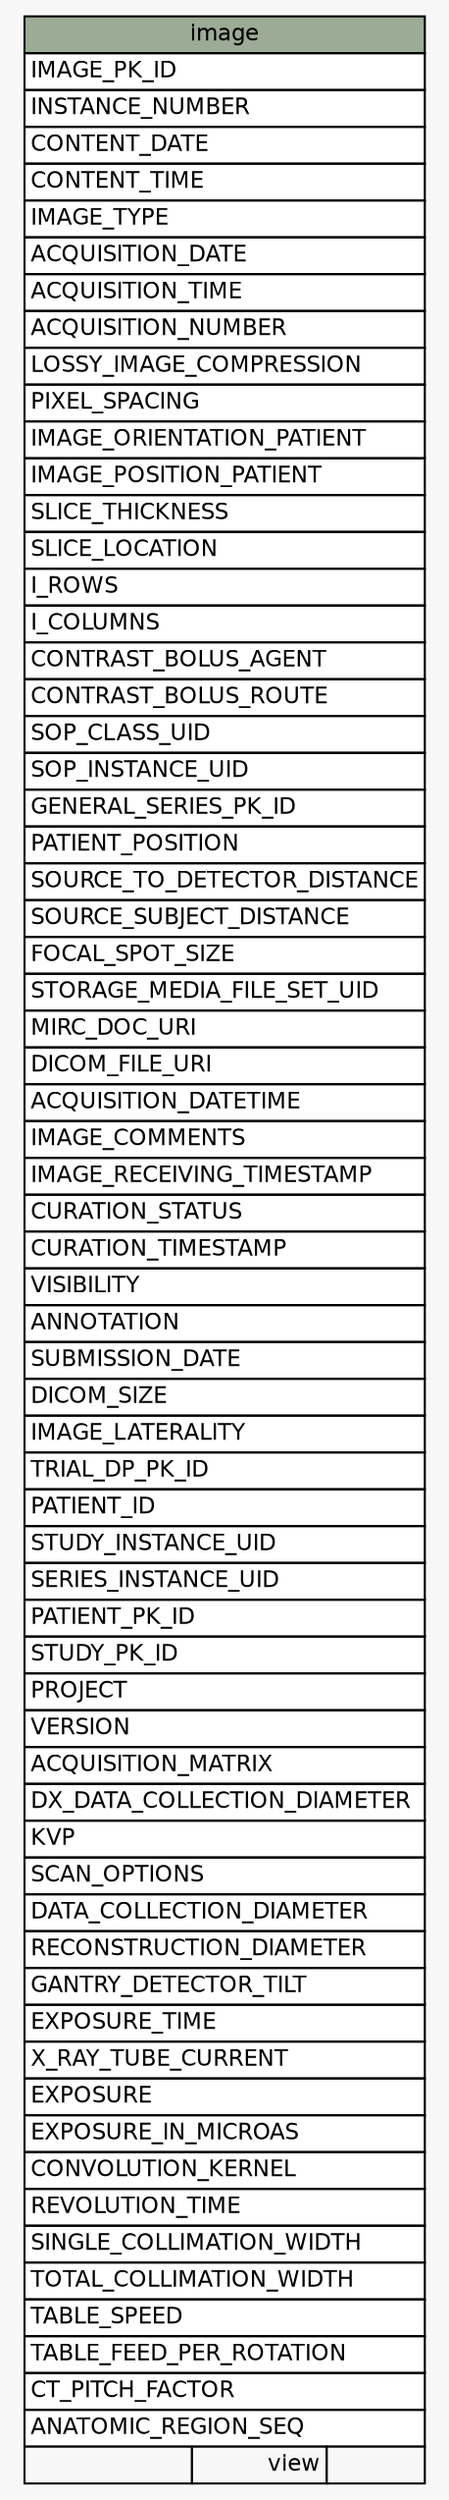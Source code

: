 // dot 2.16.1 on Linux 2.6.25.6-27.fc8
digraph "image" {
  graph [
    rankdir="RL"
    bgcolor="#f7f7f7"
  ];
  node [
    fontname="Helvetica"
    fontsize="11"
    shape="plaintext"
  ];
  edge [
    arrowsize="0.8"
  ];
  "image" [
    label=<
    <TABLE BORDER="0" CELLBORDER="1" CELLSPACING="0" BGCOLOR="#ffffff">
      <TR><TD PORT="image.heading" COLSPAN="3" BGCOLOR="#9bab96" ALIGN="CENTER">image</TD></TR>
      <TR><TD PORT="IMAGE_PK_ID" COLSPAN="3" ALIGN="LEFT">IMAGE_PK_ID</TD></TR>
      <TR><TD PORT="INSTANCE_NUMBER" COLSPAN="3" ALIGN="LEFT">INSTANCE_NUMBER</TD></TR>
      <TR><TD PORT="CONTENT_DATE" COLSPAN="3" ALIGN="LEFT">CONTENT_DATE</TD></TR>
      <TR><TD PORT="CONTENT_TIME" COLSPAN="3" ALIGN="LEFT">CONTENT_TIME</TD></TR>
      <TR><TD PORT="IMAGE_TYPE" COLSPAN="3" ALIGN="LEFT">IMAGE_TYPE</TD></TR>
      <TR><TD PORT="ACQUISITION_DATE" COLSPAN="3" ALIGN="LEFT">ACQUISITION_DATE</TD></TR>
      <TR><TD PORT="ACQUISITION_TIME" COLSPAN="3" ALIGN="LEFT">ACQUISITION_TIME</TD></TR>
      <TR><TD PORT="ACQUISITION_NUMBER" COLSPAN="3" ALIGN="LEFT">ACQUISITION_NUMBER</TD></TR>
      <TR><TD PORT="LOSSY_IMAGE_COMPRESSION" COLSPAN="3" ALIGN="LEFT">LOSSY_IMAGE_COMPRESSION</TD></TR>
      <TR><TD PORT="PIXEL_SPACING" COLSPAN="3" ALIGN="LEFT">PIXEL_SPACING</TD></TR>
      <TR><TD PORT="IMAGE_ORIENTATION_PATIENT" COLSPAN="3" ALIGN="LEFT">IMAGE_ORIENTATION_PATIENT</TD></TR>
      <TR><TD PORT="IMAGE_POSITION_PATIENT" COLSPAN="3" ALIGN="LEFT">IMAGE_POSITION_PATIENT</TD></TR>
      <TR><TD PORT="SLICE_THICKNESS" COLSPAN="3" ALIGN="LEFT">SLICE_THICKNESS</TD></TR>
      <TR><TD PORT="SLICE_LOCATION" COLSPAN="3" ALIGN="LEFT">SLICE_LOCATION</TD></TR>
      <TR><TD PORT="I_ROWS" COLSPAN="3" ALIGN="LEFT">I_ROWS</TD></TR>
      <TR><TD PORT="I_COLUMNS" COLSPAN="3" ALIGN="LEFT">I_COLUMNS</TD></TR>
      <TR><TD PORT="CONTRAST_BOLUS_AGENT" COLSPAN="3" ALIGN="LEFT">CONTRAST_BOLUS_AGENT</TD></TR>
      <TR><TD PORT="CONTRAST_BOLUS_ROUTE" COLSPAN="3" ALIGN="LEFT">CONTRAST_BOLUS_ROUTE</TD></TR>
      <TR><TD PORT="SOP_CLASS_UID" COLSPAN="3" ALIGN="LEFT">SOP_CLASS_UID</TD></TR>
      <TR><TD PORT="SOP_INSTANCE_UID" COLSPAN="3" ALIGN="LEFT">SOP_INSTANCE_UID</TD></TR>
      <TR><TD PORT="GENERAL_SERIES_PK_ID" COLSPAN="3" ALIGN="LEFT">GENERAL_SERIES_PK_ID</TD></TR>
      <TR><TD PORT="PATIENT_POSITION" COLSPAN="3" ALIGN="LEFT">PATIENT_POSITION</TD></TR>
      <TR><TD PORT="SOURCE_TO_DETECTOR_DISTANCE" COLSPAN="3" ALIGN="LEFT">SOURCE_TO_DETECTOR_DISTANCE</TD></TR>
      <TR><TD PORT="SOURCE_SUBJECT_DISTANCE" COLSPAN="3" ALIGN="LEFT">SOURCE_SUBJECT_DISTANCE</TD></TR>
      <TR><TD PORT="FOCAL_SPOT_SIZE" COLSPAN="3" ALIGN="LEFT">FOCAL_SPOT_SIZE</TD></TR>
      <TR><TD PORT="STORAGE_MEDIA_FILE_SET_UID" COLSPAN="3" ALIGN="LEFT">STORAGE_MEDIA_FILE_SET_UID</TD></TR>
      <TR><TD PORT="MIRC_DOC_URI" COLSPAN="3" ALIGN="LEFT">MIRC_DOC_URI</TD></TR>
      <TR><TD PORT="DICOM_FILE_URI" COLSPAN="3" ALIGN="LEFT">DICOM_FILE_URI</TD></TR>
      <TR><TD PORT="ACQUISITION_DATETIME" COLSPAN="3" ALIGN="LEFT">ACQUISITION_DATETIME</TD></TR>
      <TR><TD PORT="IMAGE_COMMENTS" COLSPAN="3" ALIGN="LEFT">IMAGE_COMMENTS</TD></TR>
      <TR><TD PORT="IMAGE_RECEIVING_TIMESTAMP" COLSPAN="3" ALIGN="LEFT">IMAGE_RECEIVING_TIMESTAMP</TD></TR>
      <TR><TD PORT="CURATION_STATUS" COLSPAN="3" ALIGN="LEFT">CURATION_STATUS</TD></TR>
      <TR><TD PORT="CURATION_TIMESTAMP" COLSPAN="3" ALIGN="LEFT">CURATION_TIMESTAMP</TD></TR>
      <TR><TD PORT="VISIBILITY" COLSPAN="3" ALIGN="LEFT">VISIBILITY</TD></TR>
      <TR><TD PORT="ANNOTATION" COLSPAN="3" ALIGN="LEFT">ANNOTATION</TD></TR>
      <TR><TD PORT="SUBMISSION_DATE" COLSPAN="3" ALIGN="LEFT">SUBMISSION_DATE</TD></TR>
      <TR><TD PORT="DICOM_SIZE" COLSPAN="3" ALIGN="LEFT">DICOM_SIZE</TD></TR>
      <TR><TD PORT="IMAGE_LATERALITY" COLSPAN="3" ALIGN="LEFT">IMAGE_LATERALITY</TD></TR>
      <TR><TD PORT="TRIAL_DP_PK_ID" COLSPAN="3" ALIGN="LEFT">TRIAL_DP_PK_ID</TD></TR>
      <TR><TD PORT="PATIENT_ID" COLSPAN="3" ALIGN="LEFT">PATIENT_ID</TD></TR>
      <TR><TD PORT="STUDY_INSTANCE_UID" COLSPAN="3" ALIGN="LEFT">STUDY_INSTANCE_UID</TD></TR>
      <TR><TD PORT="SERIES_INSTANCE_UID" COLSPAN="3" ALIGN="LEFT">SERIES_INSTANCE_UID</TD></TR>
      <TR><TD PORT="PATIENT_PK_ID" COLSPAN="3" ALIGN="LEFT">PATIENT_PK_ID</TD></TR>
      <TR><TD PORT="STUDY_PK_ID" COLSPAN="3" ALIGN="LEFT">STUDY_PK_ID</TD></TR>
      <TR><TD PORT="PROJECT" COLSPAN="3" ALIGN="LEFT">PROJECT</TD></TR>
      <TR><TD PORT="VERSION" COLSPAN="3" ALIGN="LEFT">VERSION</TD></TR>
      <TR><TD PORT="ACQUISITION_MATRIX" COLSPAN="3" ALIGN="LEFT">ACQUISITION_MATRIX</TD></TR>
      <TR><TD PORT="DX_DATA_COLLECTION_DIAMETER" COLSPAN="3" ALIGN="LEFT">DX_DATA_COLLECTION_DIAMETER</TD></TR>
      <TR><TD PORT="KVP" COLSPAN="3" ALIGN="LEFT">KVP</TD></TR>
      <TR><TD PORT="SCAN_OPTIONS" COLSPAN="3" ALIGN="LEFT">SCAN_OPTIONS</TD></TR>
      <TR><TD PORT="DATA_COLLECTION_DIAMETER" COLSPAN="3" ALIGN="LEFT">DATA_COLLECTION_DIAMETER</TD></TR>
      <TR><TD PORT="RECONSTRUCTION_DIAMETER" COLSPAN="3" ALIGN="LEFT">RECONSTRUCTION_DIAMETER</TD></TR>
      <TR><TD PORT="GANTRY_DETECTOR_TILT" COLSPAN="3" ALIGN="LEFT">GANTRY_DETECTOR_TILT</TD></TR>
      <TR><TD PORT="EXPOSURE_TIME" COLSPAN="3" ALIGN="LEFT">EXPOSURE_TIME</TD></TR>
      <TR><TD PORT="X_RAY_TUBE_CURRENT" COLSPAN="3" ALIGN="LEFT">X_RAY_TUBE_CURRENT</TD></TR>
      <TR><TD PORT="EXPOSURE" COLSPAN="3" ALIGN="LEFT">EXPOSURE</TD></TR>
      <TR><TD PORT="EXPOSURE_IN_MICROAS" COLSPAN="3" ALIGN="LEFT">EXPOSURE_IN_MICROAS</TD></TR>
      <TR><TD PORT="CONVOLUTION_KERNEL" COLSPAN="3" ALIGN="LEFT">CONVOLUTION_KERNEL</TD></TR>
      <TR><TD PORT="REVOLUTION_TIME" COLSPAN="3" ALIGN="LEFT">REVOLUTION_TIME</TD></TR>
      <TR><TD PORT="SINGLE_COLLIMATION_WIDTH" COLSPAN="3" ALIGN="LEFT">SINGLE_COLLIMATION_WIDTH</TD></TR>
      <TR><TD PORT="TOTAL_COLLIMATION_WIDTH" COLSPAN="3" ALIGN="LEFT">TOTAL_COLLIMATION_WIDTH</TD></TR>
      <TR><TD PORT="TABLE_SPEED" COLSPAN="3" ALIGN="LEFT">TABLE_SPEED</TD></TR>
      <TR><TD PORT="TABLE_FEED_PER_ROTATION" COLSPAN="3" ALIGN="LEFT">TABLE_FEED_PER_ROTATION</TD></TR>
      <TR><TD PORT="CT_PITCH_FACTOR" COLSPAN="3" ALIGN="LEFT">CT_PITCH_FACTOR</TD></TR>
      <TR><TD PORT="ANATOMIC_REGION_SEQ" COLSPAN="3" ALIGN="LEFT">ANATOMIC_REGION_SEQ</TD></TR>
      <TR><TD ALIGN="LEFT" BGCOLOR="#f7f7f7">  </TD><TD ALIGN="RIGHT" BGCOLOR="#f7f7f7">view</TD><TD ALIGN="RIGHT" BGCOLOR="#f7f7f7">  </TD></TR>
    </TABLE>>
    URL="tables/image.html#"
    tooltip="image"
  ];
}
